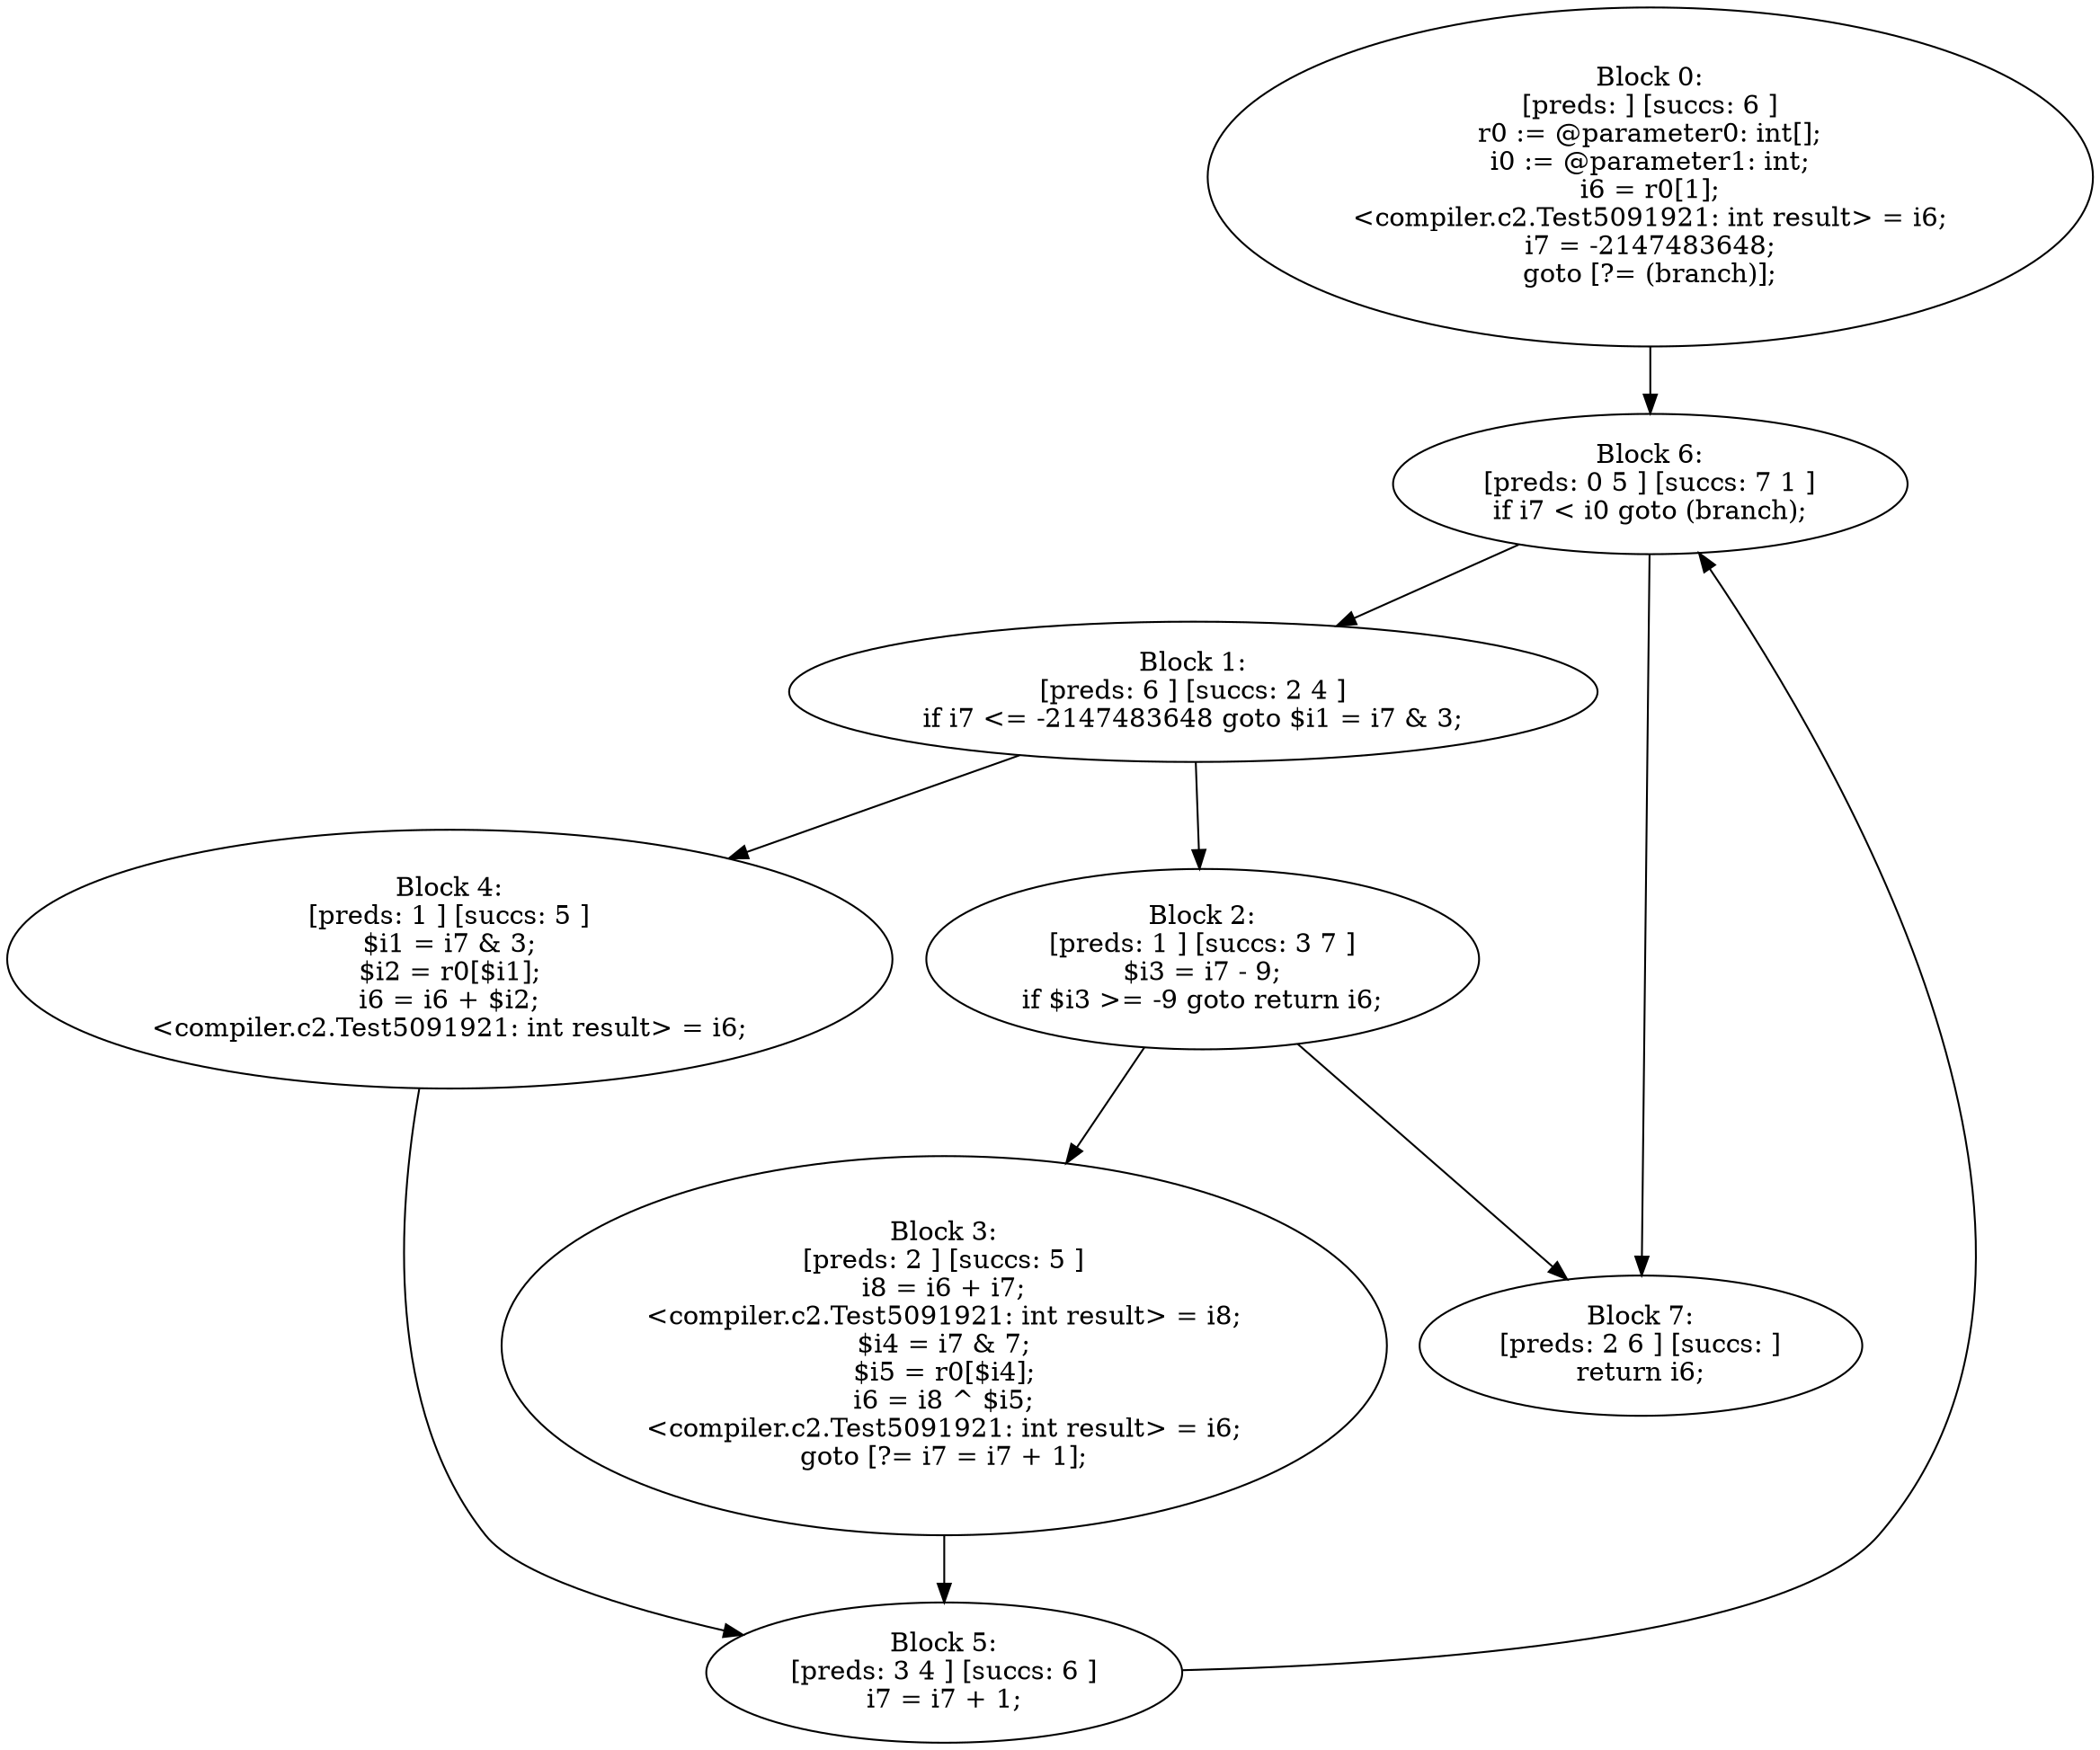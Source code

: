 digraph "unitGraph" {
    "Block 0:
[preds: ] [succs: 6 ]
r0 := @parameter0: int[];
i0 := @parameter1: int;
i6 = r0[1];
<compiler.c2.Test5091921: int result> = i6;
i7 = -2147483648;
goto [?= (branch)];
"
    "Block 1:
[preds: 6 ] [succs: 2 4 ]
if i7 <= -2147483648 goto $i1 = i7 & 3;
"
    "Block 2:
[preds: 1 ] [succs: 3 7 ]
$i3 = i7 - 9;
if $i3 >= -9 goto return i6;
"
    "Block 3:
[preds: 2 ] [succs: 5 ]
i8 = i6 + i7;
<compiler.c2.Test5091921: int result> = i8;
$i4 = i7 & 7;
$i5 = r0[$i4];
i6 = i8 ^ $i5;
<compiler.c2.Test5091921: int result> = i6;
goto [?= i7 = i7 + 1];
"
    "Block 4:
[preds: 1 ] [succs: 5 ]
$i1 = i7 & 3;
$i2 = r0[$i1];
i6 = i6 + $i2;
<compiler.c2.Test5091921: int result> = i6;
"
    "Block 5:
[preds: 3 4 ] [succs: 6 ]
i7 = i7 + 1;
"
    "Block 6:
[preds: 0 5 ] [succs: 7 1 ]
if i7 < i0 goto (branch);
"
    "Block 7:
[preds: 2 6 ] [succs: ]
return i6;
"
    "Block 0:
[preds: ] [succs: 6 ]
r0 := @parameter0: int[];
i0 := @parameter1: int;
i6 = r0[1];
<compiler.c2.Test5091921: int result> = i6;
i7 = -2147483648;
goto [?= (branch)];
"->"Block 6:
[preds: 0 5 ] [succs: 7 1 ]
if i7 < i0 goto (branch);
";
    "Block 1:
[preds: 6 ] [succs: 2 4 ]
if i7 <= -2147483648 goto $i1 = i7 & 3;
"->"Block 2:
[preds: 1 ] [succs: 3 7 ]
$i3 = i7 - 9;
if $i3 >= -9 goto return i6;
";
    "Block 1:
[preds: 6 ] [succs: 2 4 ]
if i7 <= -2147483648 goto $i1 = i7 & 3;
"->"Block 4:
[preds: 1 ] [succs: 5 ]
$i1 = i7 & 3;
$i2 = r0[$i1];
i6 = i6 + $i2;
<compiler.c2.Test5091921: int result> = i6;
";
    "Block 2:
[preds: 1 ] [succs: 3 7 ]
$i3 = i7 - 9;
if $i3 >= -9 goto return i6;
"->"Block 3:
[preds: 2 ] [succs: 5 ]
i8 = i6 + i7;
<compiler.c2.Test5091921: int result> = i8;
$i4 = i7 & 7;
$i5 = r0[$i4];
i6 = i8 ^ $i5;
<compiler.c2.Test5091921: int result> = i6;
goto [?= i7 = i7 + 1];
";
    "Block 2:
[preds: 1 ] [succs: 3 7 ]
$i3 = i7 - 9;
if $i3 >= -9 goto return i6;
"->"Block 7:
[preds: 2 6 ] [succs: ]
return i6;
";
    "Block 3:
[preds: 2 ] [succs: 5 ]
i8 = i6 + i7;
<compiler.c2.Test5091921: int result> = i8;
$i4 = i7 & 7;
$i5 = r0[$i4];
i6 = i8 ^ $i5;
<compiler.c2.Test5091921: int result> = i6;
goto [?= i7 = i7 + 1];
"->"Block 5:
[preds: 3 4 ] [succs: 6 ]
i7 = i7 + 1;
";
    "Block 4:
[preds: 1 ] [succs: 5 ]
$i1 = i7 & 3;
$i2 = r0[$i1];
i6 = i6 + $i2;
<compiler.c2.Test5091921: int result> = i6;
"->"Block 5:
[preds: 3 4 ] [succs: 6 ]
i7 = i7 + 1;
";
    "Block 5:
[preds: 3 4 ] [succs: 6 ]
i7 = i7 + 1;
"->"Block 6:
[preds: 0 5 ] [succs: 7 1 ]
if i7 < i0 goto (branch);
";
    "Block 6:
[preds: 0 5 ] [succs: 7 1 ]
if i7 < i0 goto (branch);
"->"Block 7:
[preds: 2 6 ] [succs: ]
return i6;
";
    "Block 6:
[preds: 0 5 ] [succs: 7 1 ]
if i7 < i0 goto (branch);
"->"Block 1:
[preds: 6 ] [succs: 2 4 ]
if i7 <= -2147483648 goto $i1 = i7 & 3;
";
}
